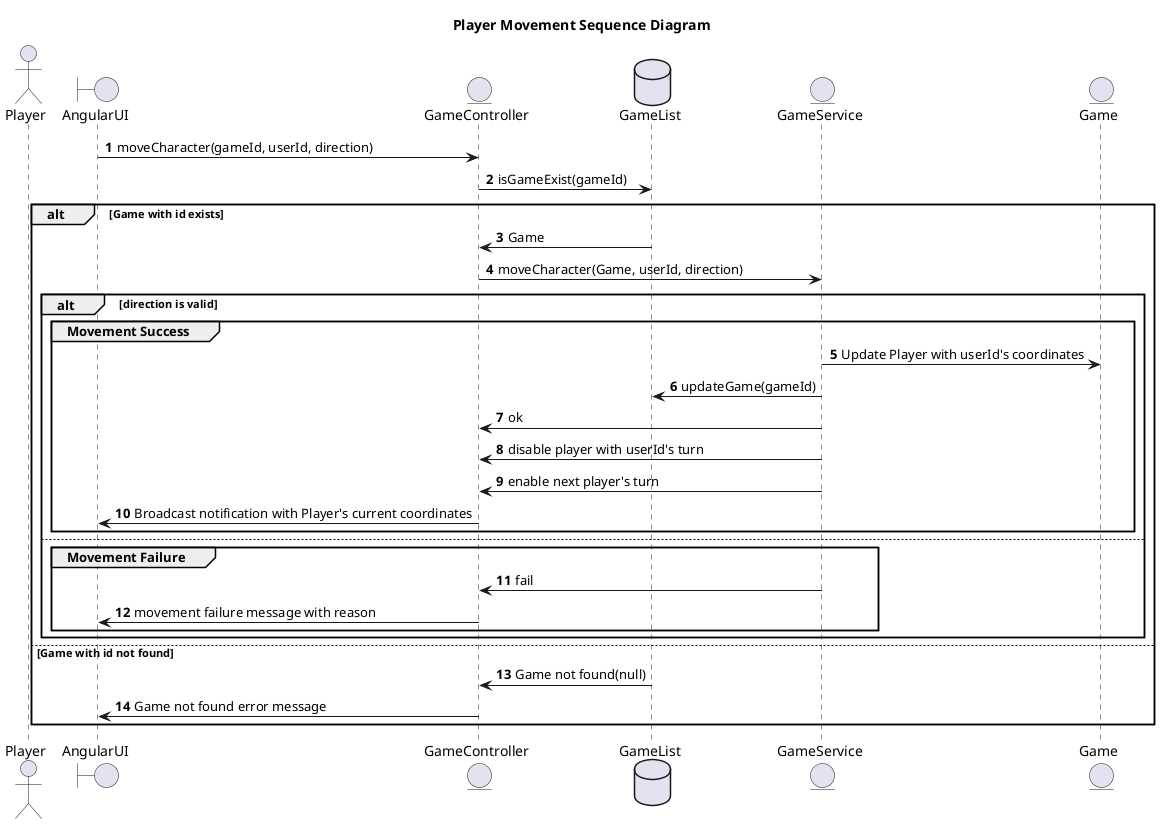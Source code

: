 @startuml

title Player Movement Sequence Diagram

autonumber
actor Player
boundary AngularUI
entity GameController

AngularUI -> GameController: moveCharacter(gameId, userId, direction)
database GameList
entity GameService
entity Game
GameController -> GameList: isGameExist(gameId)

alt Game with id exists
    GameList -> GameController: Game
    GameController -> GameService: moveCharacter(Game, userId, direction)
    alt direction is valid
        group Movement Success
            GameService -> Game: Update Player with userId's coordinates
            GameService -> GameList: updateGame(gameId)
            GameService -> GameController: ok
            GameService -> GameController: disable player with userId's turn
            GameService -> GameController: enable next player's turn
            GameController -> AngularUI: Broadcast notification with Player's current coordinates
        end
    else
        group Movement Failure
            GameService -> GameController: fail
            GameController -> AngularUI: movement failure message with reason
        end
    end
else Game with id not found
    GameList -> GameController: Game not found(null)
    GameController -> AngularUI: Game not found error message
end
@enduml